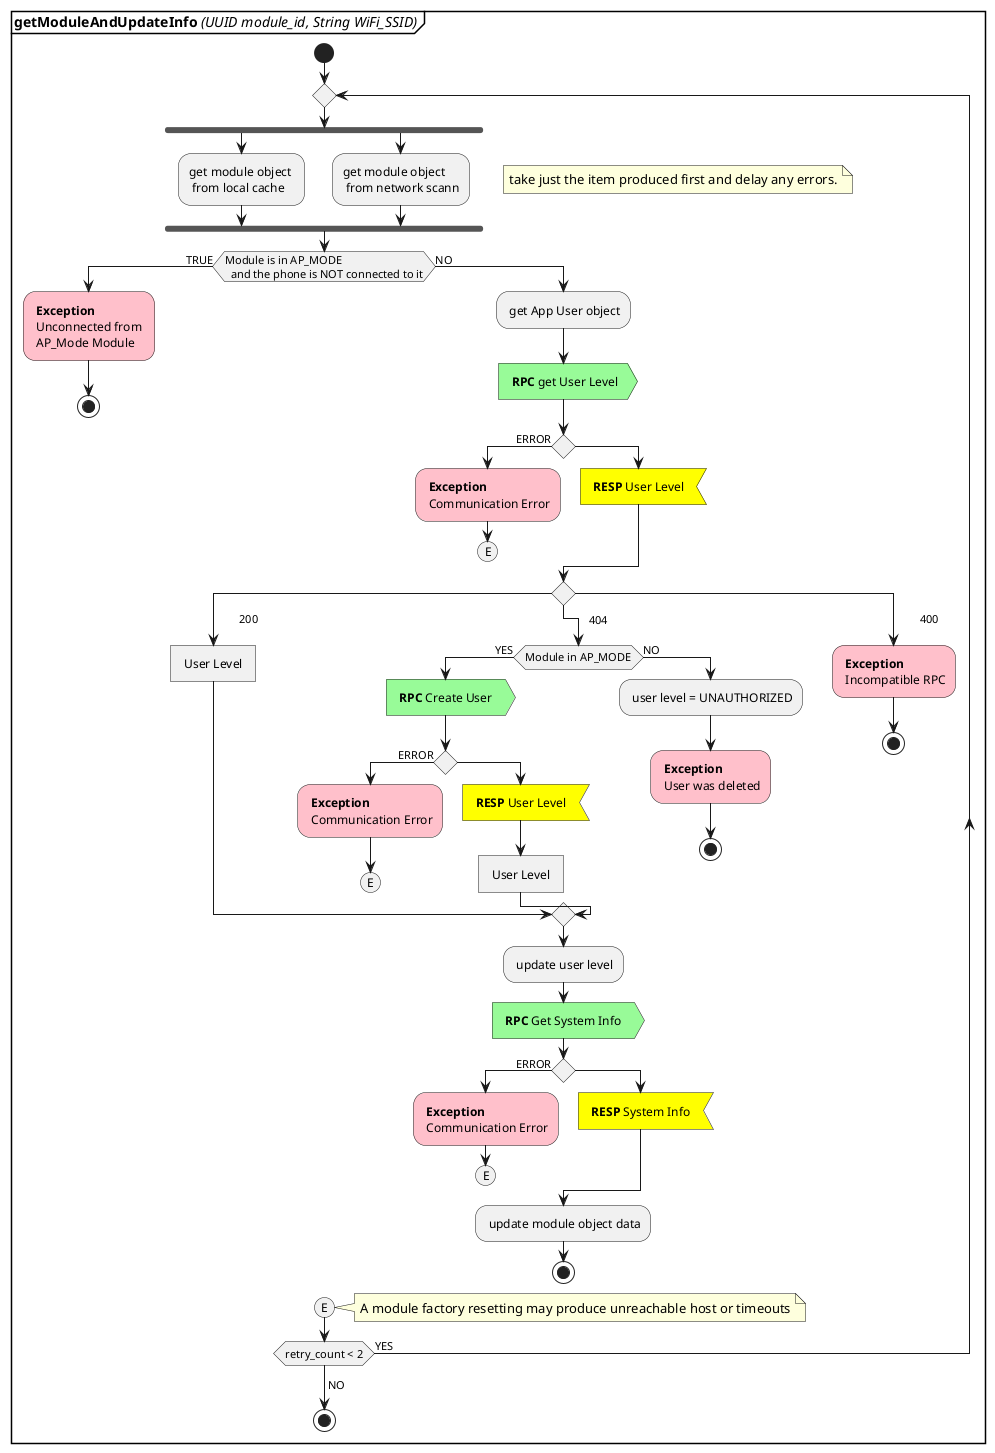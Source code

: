 @startuml ACT_getModuleAndUpdateInfo

partition  <b>getModuleAndUpdateInfo</b> <i>(UUID module_id, String WiFi_SSID)</i> {
    start
    repeat
    fork
        :get module object \n from local cache;
    fork again
        :get module object \n from network scann;
    end fork 
    note right: take just the item produced first and delay any errors.
    if (Module is in AP_MODE  \n  and the phone is NOT connected to it) then (TRUE)
        #pink : <b>Exception</b> \n Unconnected from \n AP_Mode Module;
        stop
    else (NO)
        : get App User object;
        #palegreen: <b>RPC</b> get User Level>
        if() then (ERROR)
        #pink : <b>Exception</b> \n Communication Error;
        (E)
        detach
        else
        #yellow: <b>RESP</b> User Level <
        endif
        switch()
        case(\t 200)
            : User Level ]
        case(\t 404)
            if(Module in AP_MODE) then (YES)
                #palegreen: <b>RPC</b> Create User >
                if() then (ERROR)
                    #pink : <b>Exception</b> \n Communication Error;
                    (E)
                    detach
                else
                    #yellow: <b>RESP</b> User Level <
                    : User Level ]
                    
                endif
            else (NO)
            : user level = UNAUTHORIZED;
                #pink : <b>Exception</b> \n User was deleted;
                stop
            endif
        case(\t 400)
            #pink : <b>Exception</b> \n Incompatible RPC;
            stop
        endswitch
        : update user level;
        #palegreen: <b>RPC</b> Get System Info >
                if() then (ERROR)
                    #pink : <b>Exception</b> \n Communication Error;
                    (E)
                    detach
                else
                    #yellow: <b>RESP</b> System Info <
                endif
        
        : update module object data;
        stop
    end if
    (E)
    note right: A module factory resetting may produce unreachable host or timeouts
    repeat while(retry_count < 2) is (YES)
    -> NO;
    stop
}

@enduml

-[#blue,dashed]->